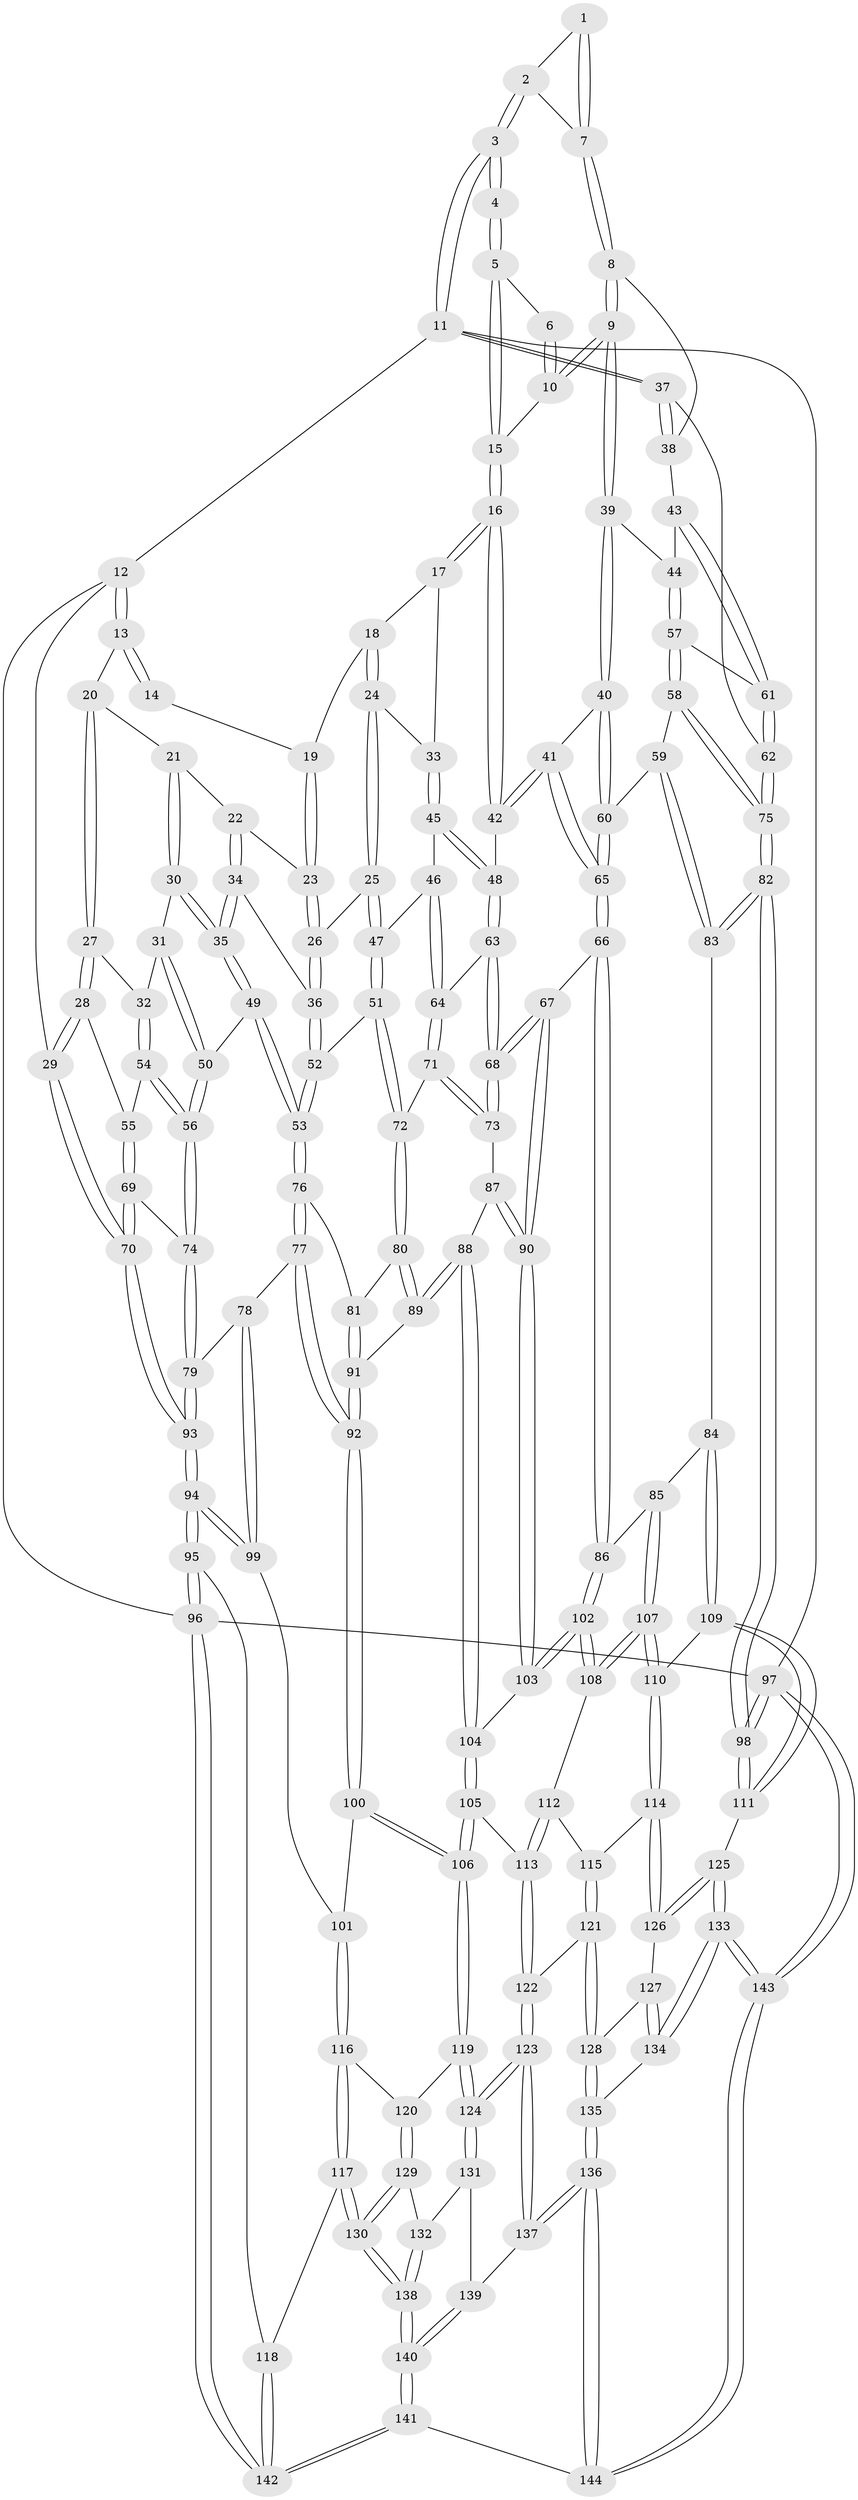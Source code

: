 // Generated by graph-tools (version 1.1) at 2025/27/03/09/25 03:27:16]
// undirected, 144 vertices, 357 edges
graph export_dot {
graph [start="1"]
  node [color=gray90,style=filled];
  1 [pos="+0.8232278759448368+0.04289296891193732"];
  2 [pos="+1+0"];
  3 [pos="+1+0"];
  4 [pos="+0.6566121425598331+0"];
  5 [pos="+0.7074509842568022+0"];
  6 [pos="+0.7938041181964437+0.03545018077737431"];
  7 [pos="+0.8987874656742877+0.12241676324804042"];
  8 [pos="+0.8942188646540943+0.13597230505003802"];
  9 [pos="+0.8322079080166959+0.1562638138337442"];
  10 [pos="+0.8260388659488266+0.1541064331260226"];
  11 [pos="+1+0"];
  12 [pos="+0+0"];
  13 [pos="+0+0"];
  14 [pos="+0.48310301573249553+0"];
  15 [pos="+0.7011741948373245+0.1333430256956983"];
  16 [pos="+0.6758227705758495+0.15972013892251016"];
  17 [pos="+0.5852544318737125+0.13081573950210365"];
  18 [pos="+0.4997757463442424+0"];
  19 [pos="+0.47968497398933346+0"];
  20 [pos="+0.23244462193058318+0.08354399574648069"];
  21 [pos="+0.26240897233917665+0.10790853363913673"];
  22 [pos="+0.28677682469605625+0.11254830246090951"];
  23 [pos="+0.36730999427355293+0.06455578484092407"];
  24 [pos="+0.4819577723127444+0.16908969461880807"];
  25 [pos="+0.4564061988976503+0.1756155547008243"];
  26 [pos="+0.4195704434010719+0.15273799522605017"];
  27 [pos="+0.11948866958225501+0.16187874361677604"];
  28 [pos="+0+0.06414370320947262"];
  29 [pos="+0+0"];
  30 [pos="+0.20159040363674932+0.189368033902289"];
  31 [pos="+0.16957806498430364+0.1936831658120667"];
  32 [pos="+0.1502843056917128+0.19336733340252443"];
  33 [pos="+0.5122555804280571+0.17698765410589087"];
  34 [pos="+0.30136967074587484+0.1606283720484306"];
  35 [pos="+0.24989357571120818+0.24642046169890391"];
  36 [pos="+0.3427365089554366+0.2036588681764567"];
  37 [pos="+1+0.15565759372125065"];
  38 [pos="+0.9044280440431877+0.1479303912970186"];
  39 [pos="+0.8183952870564806+0.23144815268542374"];
  40 [pos="+0.8154129460051242+0.23560226768186082"];
  41 [pos="+0.6795552762026177+0.2626429099382318"];
  42 [pos="+0.6679913538097153+0.2491048513159929"];
  43 [pos="+0.9434982939933695+0.2216496664141851"];
  44 [pos="+0.8586247583944162+0.25311849660952596"];
  45 [pos="+0.5497533858104198+0.2589152908507673"];
  46 [pos="+0.524782401105577+0.280635536399927"];
  47 [pos="+0.41539645851493756+0.28404319262630856"];
  48 [pos="+0.6100108853051068+0.26637719317477915"];
  49 [pos="+0.2601921622082853+0.30975333465800275"];
  50 [pos="+0.22105395295834065+0.31209939128158326"];
  51 [pos="+0.3766558697213864+0.3153212594684508"];
  52 [pos="+0.3638178630410823+0.3142831853278746"];
  53 [pos="+0.3070710148519778+0.3351824946743778"];
  54 [pos="+0.12686362946580887+0.30557467592265164"];
  55 [pos="+0.07426761686725042+0.2943284267906575"];
  56 [pos="+0.1469906669279213+0.32398130672294356"];
  57 [pos="+0.8960695057099043+0.3256310943200299"];
  58 [pos="+0.8740649287408949+0.37402431981178885"];
  59 [pos="+0.8280680205632567+0.39363567839381947"];
  60 [pos="+0.8118349369250074+0.3930595819963988"];
  61 [pos="+0.9617132872319404+0.24476028271758465"];
  62 [pos="+1+0.3024797182275917"];
  63 [pos="+0.5853776270285964+0.347097367739046"];
  64 [pos="+0.5249861537001157+0.3448807834480516"];
  65 [pos="+0.7434333772622701+0.41090874448094195"];
  66 [pos="+0.682185192912312+0.49025754166657076"];
  67 [pos="+0.6620072587168041+0.4905022481088656"];
  68 [pos="+0.6431237508353633+0.47875947376678885"];
  69 [pos="+0.01187806117787912+0.3517004490998176"];
  70 [pos="+0+0.42072820684025103"];
  71 [pos="+0.4754885013016861+0.42332685588733127"];
  72 [pos="+0.4724222455042091+0.4220859709034123"];
  73 [pos="+0.4757030514156474+0.42355152952419084"];
  74 [pos="+0.12640572685227014+0.45052948583910013"];
  75 [pos="+1+0.46609121842880796"];
  76 [pos="+0.2807663525603569+0.4470258614371729"];
  77 [pos="+0.16493226611389858+0.4988795836689184"];
  78 [pos="+0.15851840152772334+0.49825238514263515"];
  79 [pos="+0.13058766627294732+0.48967737724391736"];
  80 [pos="+0.36202708994000743+0.48499187388912723"];
  81 [pos="+0.30137110795274086+0.46508343200469965"];
  82 [pos="+1+0.5740534151706167"];
  83 [pos="+0.9444981508064082+0.5828398254424002"];
  84 [pos="+0.889541155774172+0.6101254344328075"];
  85 [pos="+0.7452968451037724+0.565446317587245"];
  86 [pos="+0.705123802176709+0.5301283121488642"];
  87 [pos="+0.4718090143021717+0.4505497622553851"];
  88 [pos="+0.40408276335670834+0.5805119421466808"];
  89 [pos="+0.4018474676811611+0.5794589676451333"];
  90 [pos="+0.5048581418962006+0.6351365453149629"];
  91 [pos="+0.30936221662857766+0.5936096529238384"];
  92 [pos="+0.26865283162851666+0.6264932814419043"];
  93 [pos="+0+0.6445563705827176"];
  94 [pos="+0+0.6727663105634604"];
  95 [pos="+0+0.7651437262693979"];
  96 [pos="+0+1"];
  97 [pos="+1+1"];
  98 [pos="+1+0.9117215131792822"];
  99 [pos="+0.16235374126211724+0.7387458112401453"];
  100 [pos="+0.26472724186228275+0.6539879113985746"];
  101 [pos="+0.16612772733964473+0.7402210256014662"];
  102 [pos="+0.6428168143921535+0.7200684855298436"];
  103 [pos="+0.4907838170602421+0.6553182587626526"];
  104 [pos="+0.48562506546954876+0.6577731010073401"];
  105 [pos="+0.45137210918085535+0.7189632087550322"];
  106 [pos="+0.4230942184543571+0.7490023377269682"];
  107 [pos="+0.7563257317330212+0.7528013323818079"];
  108 [pos="+0.6631929986987195+0.7497222764238733"];
  109 [pos="+0.8804731365534021+0.639356715473705"];
  110 [pos="+0.7892047355391515+0.7709000902435847"];
  111 [pos="+0.9728371969793975+0.8593993766716106"];
  112 [pos="+0.6584489913418818+0.7580985194085329"];
  113 [pos="+0.5995140448726703+0.8162824854699356"];
  114 [pos="+0.7930181003408461+0.777541054503569"];
  115 [pos="+0.6804983775368934+0.8511580670303656"];
  116 [pos="+0.17335763723207986+0.7538340068668248"];
  117 [pos="+0.2018405632185173+0.8768816361507302"];
  118 [pos="+0.13886609005064587+0.9206486562473513"];
  119 [pos="+0.4170149524507926+0.7693327299977571"];
  120 [pos="+0.40088851531826003+0.7855175925832043"];
  121 [pos="+0.6852170253680575+0.8873976680072907"];
  122 [pos="+0.5806269662556793+0.8829183690887283"];
  123 [pos="+0.5524217351828482+0.9109887826938815"];
  124 [pos="+0.536776869028206+0.9016934258618019"];
  125 [pos="+0.9158203434253646+0.8610839605795582"];
  126 [pos="+0.8177455965902741+0.8181919477802678"];
  127 [pos="+0.7757128820422006+0.8608787831937156"];
  128 [pos="+0.7183073915129726+0.9073912178708077"];
  129 [pos="+0.39211249475247734+0.8009869773581906"];
  130 [pos="+0.2585038994311912+0.9039194026558839"];
  131 [pos="+0.4107371057646828+0.9279326997254682"];
  132 [pos="+0.4104546829468732+0.927947669629728"];
  133 [pos="+0.8244766122229085+0.9994798953240196"];
  134 [pos="+0.7994162063383365+0.9781130785710832"];
  135 [pos="+0.7167318523490553+0.9305085703709404"];
  136 [pos="+0.6096536679301225+1"];
  137 [pos="+0.5548738172486428+0.9367087506167886"];
  138 [pos="+0.3324006737844352+1"];
  139 [pos="+0.47148452573491556+0.9607345181439404"];
  140 [pos="+0.33408260332374595+1"];
  141 [pos="+0.33905816036866654+1"];
  142 [pos="+0+1"];
  143 [pos="+0.7986443693307094+1"];
  144 [pos="+0.6084926753883625+1"];
  1 -- 2;
  1 -- 7;
  1 -- 7;
  2 -- 3;
  2 -- 3;
  2 -- 7;
  3 -- 4;
  3 -- 4;
  3 -- 11;
  3 -- 11;
  4 -- 5;
  4 -- 5;
  5 -- 6;
  5 -- 15;
  5 -- 15;
  6 -- 10;
  6 -- 10;
  7 -- 8;
  7 -- 8;
  8 -- 9;
  8 -- 9;
  8 -- 38;
  9 -- 10;
  9 -- 10;
  9 -- 39;
  9 -- 39;
  10 -- 15;
  11 -- 12;
  11 -- 37;
  11 -- 37;
  11 -- 97;
  12 -- 13;
  12 -- 13;
  12 -- 29;
  12 -- 96;
  13 -- 14;
  13 -- 14;
  13 -- 20;
  14 -- 19;
  15 -- 16;
  15 -- 16;
  16 -- 17;
  16 -- 17;
  16 -- 42;
  16 -- 42;
  17 -- 18;
  17 -- 33;
  18 -- 19;
  18 -- 24;
  18 -- 24;
  19 -- 23;
  19 -- 23;
  20 -- 21;
  20 -- 27;
  20 -- 27;
  21 -- 22;
  21 -- 30;
  21 -- 30;
  22 -- 23;
  22 -- 34;
  22 -- 34;
  23 -- 26;
  23 -- 26;
  24 -- 25;
  24 -- 25;
  24 -- 33;
  25 -- 26;
  25 -- 47;
  25 -- 47;
  26 -- 36;
  26 -- 36;
  27 -- 28;
  27 -- 28;
  27 -- 32;
  28 -- 29;
  28 -- 29;
  28 -- 55;
  29 -- 70;
  29 -- 70;
  30 -- 31;
  30 -- 35;
  30 -- 35;
  31 -- 32;
  31 -- 50;
  31 -- 50;
  32 -- 54;
  32 -- 54;
  33 -- 45;
  33 -- 45;
  34 -- 35;
  34 -- 35;
  34 -- 36;
  35 -- 49;
  35 -- 49;
  36 -- 52;
  36 -- 52;
  37 -- 38;
  37 -- 38;
  37 -- 62;
  38 -- 43;
  39 -- 40;
  39 -- 40;
  39 -- 44;
  40 -- 41;
  40 -- 60;
  40 -- 60;
  41 -- 42;
  41 -- 42;
  41 -- 65;
  41 -- 65;
  42 -- 48;
  43 -- 44;
  43 -- 61;
  43 -- 61;
  44 -- 57;
  44 -- 57;
  45 -- 46;
  45 -- 48;
  45 -- 48;
  46 -- 47;
  46 -- 64;
  46 -- 64;
  47 -- 51;
  47 -- 51;
  48 -- 63;
  48 -- 63;
  49 -- 50;
  49 -- 53;
  49 -- 53;
  50 -- 56;
  50 -- 56;
  51 -- 52;
  51 -- 72;
  51 -- 72;
  52 -- 53;
  52 -- 53;
  53 -- 76;
  53 -- 76;
  54 -- 55;
  54 -- 56;
  54 -- 56;
  55 -- 69;
  55 -- 69;
  56 -- 74;
  56 -- 74;
  57 -- 58;
  57 -- 58;
  57 -- 61;
  58 -- 59;
  58 -- 75;
  58 -- 75;
  59 -- 60;
  59 -- 83;
  59 -- 83;
  60 -- 65;
  60 -- 65;
  61 -- 62;
  61 -- 62;
  62 -- 75;
  62 -- 75;
  63 -- 64;
  63 -- 68;
  63 -- 68;
  64 -- 71;
  64 -- 71;
  65 -- 66;
  65 -- 66;
  66 -- 67;
  66 -- 86;
  66 -- 86;
  67 -- 68;
  67 -- 68;
  67 -- 90;
  67 -- 90;
  68 -- 73;
  68 -- 73;
  69 -- 70;
  69 -- 70;
  69 -- 74;
  70 -- 93;
  70 -- 93;
  71 -- 72;
  71 -- 73;
  71 -- 73;
  72 -- 80;
  72 -- 80;
  73 -- 87;
  74 -- 79;
  74 -- 79;
  75 -- 82;
  75 -- 82;
  76 -- 77;
  76 -- 77;
  76 -- 81;
  77 -- 78;
  77 -- 92;
  77 -- 92;
  78 -- 79;
  78 -- 99;
  78 -- 99;
  79 -- 93;
  79 -- 93;
  80 -- 81;
  80 -- 89;
  80 -- 89;
  81 -- 91;
  81 -- 91;
  82 -- 83;
  82 -- 83;
  82 -- 98;
  82 -- 98;
  83 -- 84;
  84 -- 85;
  84 -- 109;
  84 -- 109;
  85 -- 86;
  85 -- 107;
  85 -- 107;
  86 -- 102;
  86 -- 102;
  87 -- 88;
  87 -- 90;
  87 -- 90;
  88 -- 89;
  88 -- 89;
  88 -- 104;
  88 -- 104;
  89 -- 91;
  90 -- 103;
  90 -- 103;
  91 -- 92;
  91 -- 92;
  92 -- 100;
  92 -- 100;
  93 -- 94;
  93 -- 94;
  94 -- 95;
  94 -- 95;
  94 -- 99;
  94 -- 99;
  95 -- 96;
  95 -- 96;
  95 -- 118;
  96 -- 142;
  96 -- 142;
  96 -- 97;
  97 -- 98;
  97 -- 98;
  97 -- 143;
  97 -- 143;
  98 -- 111;
  98 -- 111;
  99 -- 101;
  100 -- 101;
  100 -- 106;
  100 -- 106;
  101 -- 116;
  101 -- 116;
  102 -- 103;
  102 -- 103;
  102 -- 108;
  102 -- 108;
  103 -- 104;
  104 -- 105;
  104 -- 105;
  105 -- 106;
  105 -- 106;
  105 -- 113;
  106 -- 119;
  106 -- 119;
  107 -- 108;
  107 -- 108;
  107 -- 110;
  107 -- 110;
  108 -- 112;
  109 -- 110;
  109 -- 111;
  109 -- 111;
  110 -- 114;
  110 -- 114;
  111 -- 125;
  112 -- 113;
  112 -- 113;
  112 -- 115;
  113 -- 122;
  113 -- 122;
  114 -- 115;
  114 -- 126;
  114 -- 126;
  115 -- 121;
  115 -- 121;
  116 -- 117;
  116 -- 117;
  116 -- 120;
  117 -- 118;
  117 -- 130;
  117 -- 130;
  118 -- 142;
  118 -- 142;
  119 -- 120;
  119 -- 124;
  119 -- 124;
  120 -- 129;
  120 -- 129;
  121 -- 122;
  121 -- 128;
  121 -- 128;
  122 -- 123;
  122 -- 123;
  123 -- 124;
  123 -- 124;
  123 -- 137;
  123 -- 137;
  124 -- 131;
  124 -- 131;
  125 -- 126;
  125 -- 126;
  125 -- 133;
  125 -- 133;
  126 -- 127;
  127 -- 128;
  127 -- 134;
  127 -- 134;
  128 -- 135;
  128 -- 135;
  129 -- 130;
  129 -- 130;
  129 -- 132;
  130 -- 138;
  130 -- 138;
  131 -- 132;
  131 -- 139;
  132 -- 138;
  132 -- 138;
  133 -- 134;
  133 -- 134;
  133 -- 143;
  133 -- 143;
  134 -- 135;
  135 -- 136;
  135 -- 136;
  136 -- 137;
  136 -- 137;
  136 -- 144;
  136 -- 144;
  137 -- 139;
  138 -- 140;
  138 -- 140;
  139 -- 140;
  139 -- 140;
  140 -- 141;
  140 -- 141;
  141 -- 142;
  141 -- 142;
  141 -- 144;
  143 -- 144;
  143 -- 144;
}
